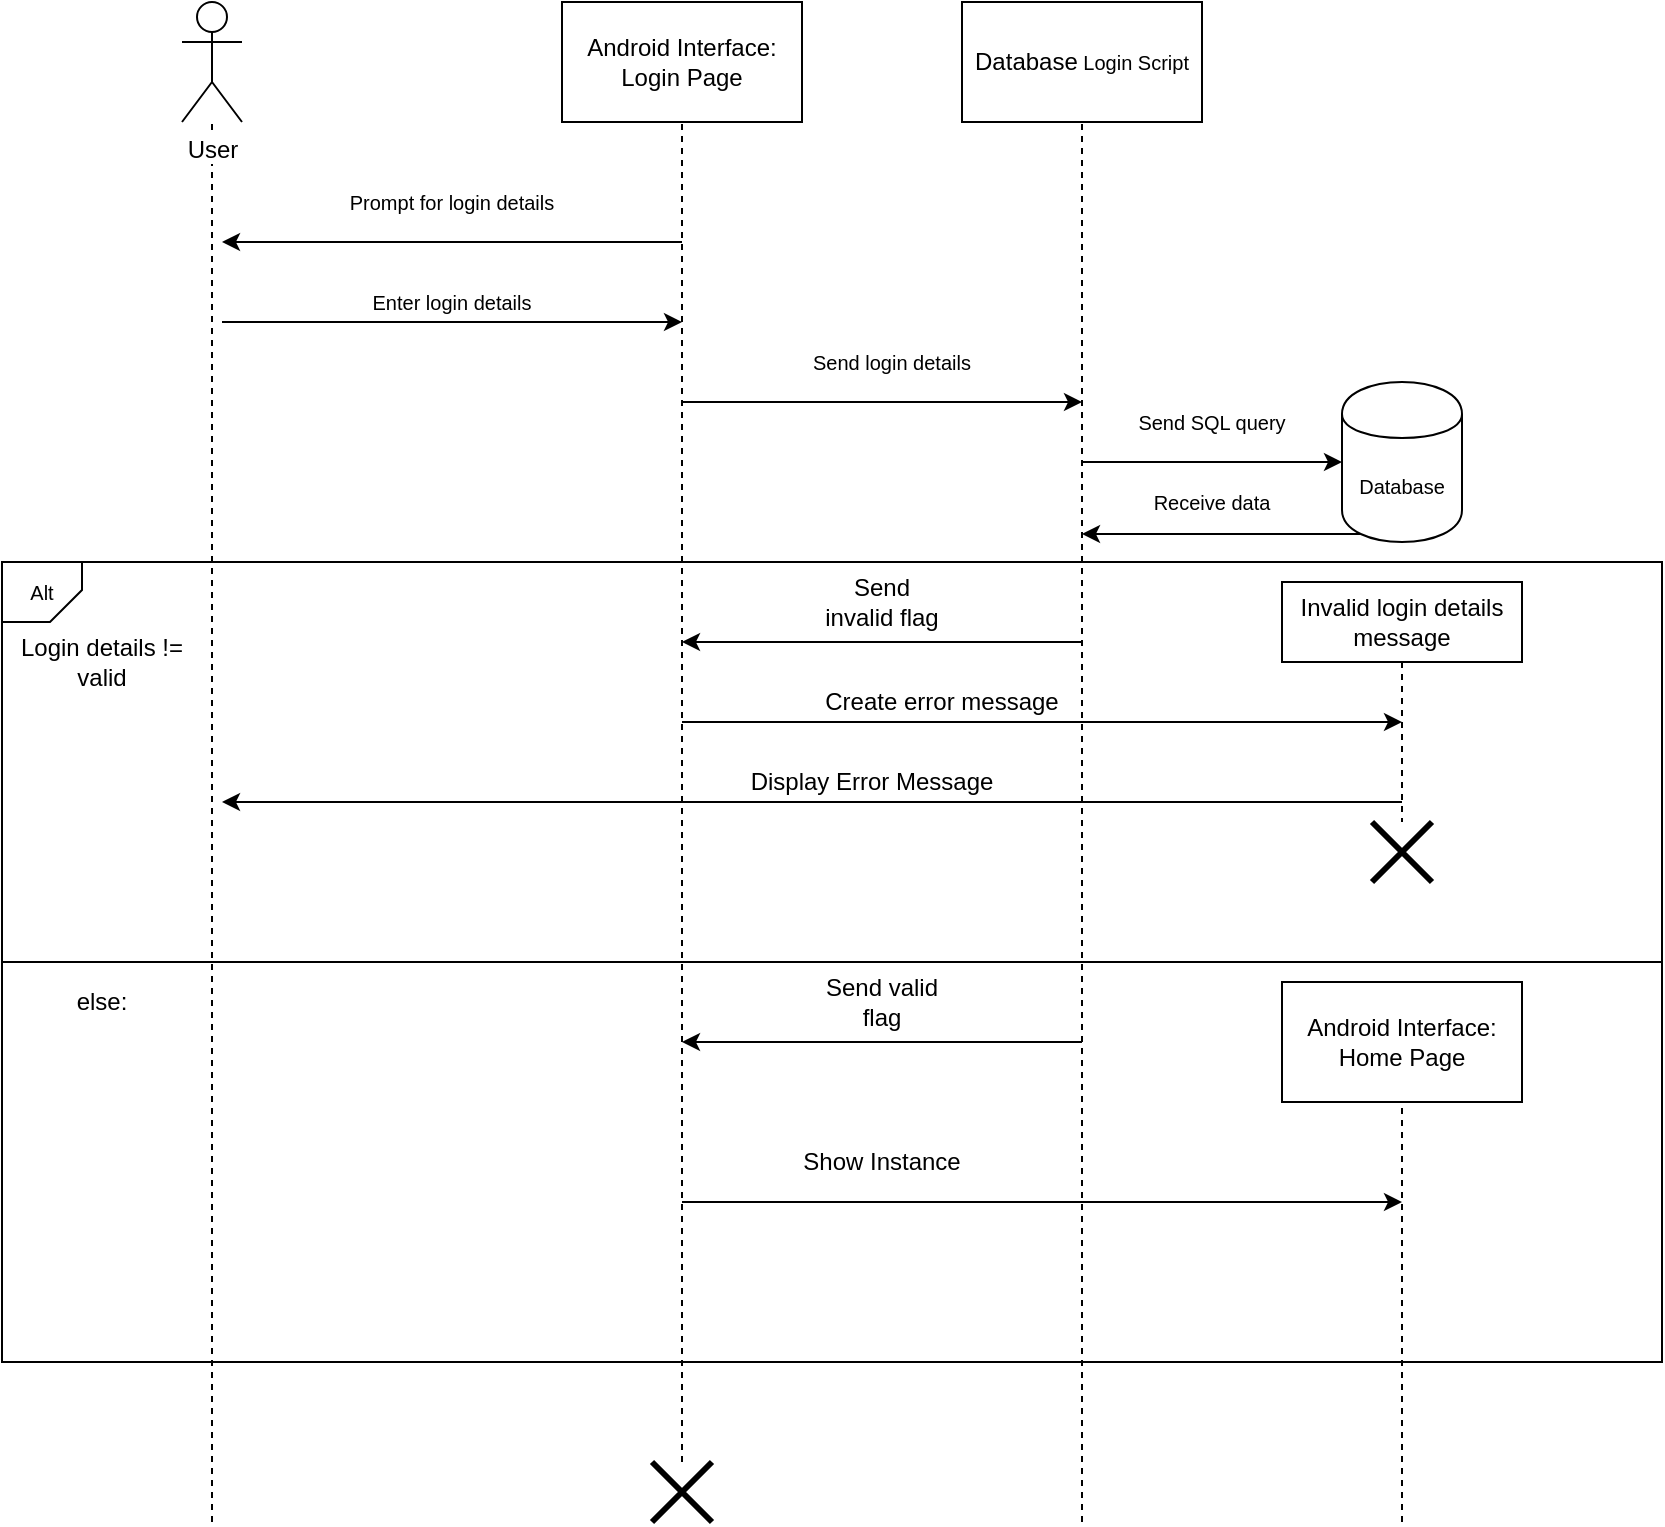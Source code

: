 <mxfile version="12.8.1" type="github">
  <diagram id="YSh1heYKzQacI_6ZJAC-" name="Page-1">
    <mxGraphModel dx="868" dy="401" grid="1" gridSize="10" guides="1" tooltips="1" connect="1" arrows="1" fold="1" page="1" pageScale="1" pageWidth="850" pageHeight="1100" math="0" shadow="0">
      <root>
        <mxCell id="0" />
        <mxCell id="1" parent="0" />
        <mxCell id="X4jbptdrUWzoU8l15u-W-9" value="" style="rounded=0;whiteSpace=wrap;html=1;fontSize=10;fillColor=none;" parent="1" vertex="1">
          <mxGeometry x="120" y="320" width="830" height="200" as="geometry" />
        </mxCell>
        <mxCell id="2DZRzgS70ga420fP89x--16" value="" style="rounded=0;whiteSpace=wrap;html=1;fontSize=10;fillColor=none;" parent="1" vertex="1">
          <mxGeometry x="120" y="520" width="830" height="200" as="geometry" />
        </mxCell>
        <mxCell id="2DZRzgS70ga420fP89x--14" value="" style="shape=umlDestroy;whiteSpace=wrap;html=1;strokeWidth=3;" parent="1" vertex="1">
          <mxGeometry x="805" y="450" width="30" height="30" as="geometry" />
        </mxCell>
        <mxCell id="8XqaZYNWMAJ6sbe72bXs-9" value="" style="endArrow=none;dashed=1;html=1;" parent="1" target="8XqaZYNWMAJ6sbe72bXs-1" edge="1">
          <mxGeometry width="50" height="50" relative="1" as="geometry">
            <mxPoint x="225" y="800" as="sourcePoint" />
            <mxPoint x="210" y="150" as="targetPoint" />
          </mxGeometry>
        </mxCell>
        <mxCell id="8XqaZYNWMAJ6sbe72bXs-1" value="&lt;div&gt;&lt;span style=&quot;background-color: rgb(255 , 255 , 255)&quot;&gt;User&lt;/span&gt;&lt;/div&gt;" style="shape=umlActor;verticalLabelPosition=bottom;labelBackgroundColor=#ffffff;verticalAlign=top;html=1;outlineConnect=0;" parent="1" vertex="1">
          <mxGeometry x="210" y="40" width="30" height="60" as="geometry" />
        </mxCell>
        <mxCell id="8XqaZYNWMAJ6sbe72bXs-8" value="Android Interface: Login Page" style="rounded=0;whiteSpace=wrap;html=1;" parent="1" vertex="1">
          <mxGeometry x="400" y="40" width="120" height="60" as="geometry" />
        </mxCell>
        <mxCell id="X4jbptdrUWzoU8l15u-W-1" value="" style="endArrow=none;dashed=1;html=1;entryX=0.5;entryY=1;entryDx=0;entryDy=0;" parent="1" source="2DZRzgS70ga420fP89x--24" target="8XqaZYNWMAJ6sbe72bXs-8" edge="1">
          <mxGeometry width="50" height="50" relative="1" as="geometry">
            <mxPoint x="460" y="800" as="sourcePoint" />
            <mxPoint x="450" y="270" as="targetPoint" />
          </mxGeometry>
        </mxCell>
        <mxCell id="X4jbptdrUWzoU8l15u-W-2" value="" style="endArrow=classic;html=1;" parent="1" edge="1">
          <mxGeometry width="50" height="50" relative="1" as="geometry">
            <mxPoint x="460" y="160" as="sourcePoint" />
            <mxPoint x="230" y="160" as="targetPoint" />
          </mxGeometry>
        </mxCell>
        <mxCell id="X4jbptdrUWzoU8l15u-W-3" value="Prompt for login details" style="text;html=1;strokeColor=none;fillColor=none;align=center;verticalAlign=middle;whiteSpace=wrap;rounded=0;fontSize=10;" parent="1" vertex="1">
          <mxGeometry x="290" y="130" width="110" height="20" as="geometry" />
        </mxCell>
        <mxCell id="X4jbptdrUWzoU8l15u-W-4" value="" style="endArrow=classic;html=1;fontSize=10;" parent="1" edge="1">
          <mxGeometry width="50" height="50" relative="1" as="geometry">
            <mxPoint x="230" y="200" as="sourcePoint" />
            <mxPoint x="460" y="200" as="targetPoint" />
          </mxGeometry>
        </mxCell>
        <mxCell id="X4jbptdrUWzoU8l15u-W-6" value="Enter login details" style="text;html=1;strokeColor=none;fillColor=none;align=center;verticalAlign=middle;whiteSpace=wrap;rounded=0;fontSize=10;" parent="1" vertex="1">
          <mxGeometry x="290" y="180" width="110" height="20" as="geometry" />
        </mxCell>
        <mxCell id="X4jbptdrUWzoU8l15u-W-7" value="&lt;font style=&quot;font-size: 12px&quot;&gt;Database&lt;/font&gt; Login Script" style="rounded=0;whiteSpace=wrap;html=1;fontSize=10;" parent="1" vertex="1">
          <mxGeometry x="600" y="40" width="120" height="60" as="geometry" />
        </mxCell>
        <mxCell id="X4jbptdrUWzoU8l15u-W-8" value="" style="endArrow=none;dashed=1;html=1;fontSize=10;entryX=0.5;entryY=1;entryDx=0;entryDy=0;" parent="1" target="X4jbptdrUWzoU8l15u-W-7" edge="1">
          <mxGeometry width="50" height="50" relative="1" as="geometry">
            <mxPoint x="660" y="800" as="sourcePoint" />
            <mxPoint x="450" y="270" as="targetPoint" />
          </mxGeometry>
        </mxCell>
        <mxCell id="X4jbptdrUWzoU8l15u-W-10" value="" style="endArrow=classic;html=1;fontSize=10;" parent="1" edge="1">
          <mxGeometry width="50" height="50" relative="1" as="geometry">
            <mxPoint x="460" y="240" as="sourcePoint" />
            <mxPoint x="660" y="240" as="targetPoint" />
          </mxGeometry>
        </mxCell>
        <mxCell id="X4jbptdrUWzoU8l15u-W-11" value="Send login details" style="text;html=1;strokeColor=none;fillColor=none;align=center;verticalAlign=middle;whiteSpace=wrap;rounded=0;fontSize=10;" parent="1" vertex="1">
          <mxGeometry x="510" y="210" width="110" height="20" as="geometry" />
        </mxCell>
        <mxCell id="X4jbptdrUWzoU8l15u-W-12" value="Database" style="shape=cylinder;whiteSpace=wrap;html=1;boundedLbl=1;backgroundOutline=1;fillColor=none;fontSize=10;" parent="1" vertex="1">
          <mxGeometry x="790" y="230" width="60" height="80" as="geometry" />
        </mxCell>
        <mxCell id="X4jbptdrUWzoU8l15u-W-13" value="" style="endArrow=classic;html=1;fontSize=10;" parent="1" edge="1">
          <mxGeometry width="50" height="50" relative="1" as="geometry">
            <mxPoint x="660" y="270" as="sourcePoint" />
            <mxPoint x="790" y="270" as="targetPoint" />
          </mxGeometry>
        </mxCell>
        <mxCell id="X4jbptdrUWzoU8l15u-W-14" value="Send SQL query" style="text;html=1;strokeColor=none;fillColor=none;align=center;verticalAlign=middle;whiteSpace=wrap;rounded=0;fontSize=10;" parent="1" vertex="1">
          <mxGeometry x="670" y="240" width="110" height="20" as="geometry" />
        </mxCell>
        <mxCell id="X4jbptdrUWzoU8l15u-W-17" value="Alt" style="shape=card;whiteSpace=wrap;html=1;fillColor=none;fontSize=10;rotation=0;direction=west;size=16;" parent="1" vertex="1">
          <mxGeometry x="120" y="320" width="40" height="30" as="geometry" />
        </mxCell>
        <mxCell id="2DZRzgS70ga420fP89x--3" value="" style="endArrow=classic;html=1;exitX=0.15;exitY=0.95;exitDx=0;exitDy=0;exitPerimeter=0;" parent="1" source="X4jbptdrUWzoU8l15u-W-12" edge="1">
          <mxGeometry width="50" height="50" relative="1" as="geometry">
            <mxPoint x="510" y="350" as="sourcePoint" />
            <mxPoint x="660" y="306" as="targetPoint" />
          </mxGeometry>
        </mxCell>
        <mxCell id="2DZRzgS70ga420fP89x--4" value="Receive data" style="text;html=1;strokeColor=none;fillColor=none;align=center;verticalAlign=middle;whiteSpace=wrap;rounded=0;fontSize=10;" parent="1" vertex="1">
          <mxGeometry x="670" y="280" width="110" height="20" as="geometry" />
        </mxCell>
        <mxCell id="2DZRzgS70ga420fP89x--5" value="Login details != valid" style="text;html=1;strokeColor=none;fillColor=none;align=center;verticalAlign=middle;whiteSpace=wrap;rounded=0;" parent="1" vertex="1">
          <mxGeometry x="120" y="360" width="100" height="20" as="geometry" />
        </mxCell>
        <mxCell id="2DZRzgS70ga420fP89x--6" value="" style="endArrow=classic;html=1;" parent="1" edge="1">
          <mxGeometry width="50" height="50" relative="1" as="geometry">
            <mxPoint x="660" y="360" as="sourcePoint" />
            <mxPoint x="460" y="360" as="targetPoint" />
          </mxGeometry>
        </mxCell>
        <mxCell id="2DZRzgS70ga420fP89x--7" value="Send invalid flag" style="text;html=1;strokeColor=none;fillColor=none;align=center;verticalAlign=middle;whiteSpace=wrap;rounded=0;" parent="1" vertex="1">
          <mxGeometry x="530" y="330" width="60" height="20" as="geometry" />
        </mxCell>
        <mxCell id="2DZRzgS70ga420fP89x--8" value="Invalid login details message" style="rounded=0;whiteSpace=wrap;html=1;" parent="1" vertex="1">
          <mxGeometry x="760" y="330" width="120" height="40" as="geometry" />
        </mxCell>
        <mxCell id="2DZRzgS70ga420fP89x--9" value="" style="endArrow=classic;html=1;" parent="1" edge="1">
          <mxGeometry width="50" height="50" relative="1" as="geometry">
            <mxPoint x="460" y="400" as="sourcePoint" />
            <mxPoint x="820" y="400" as="targetPoint" />
          </mxGeometry>
        </mxCell>
        <mxCell id="2DZRzgS70ga420fP89x--11" value="Create error message" style="text;html=1;strokeColor=none;fillColor=none;align=center;verticalAlign=middle;whiteSpace=wrap;rounded=0;" parent="1" vertex="1">
          <mxGeometry x="530" y="380" width="120" height="20" as="geometry" />
        </mxCell>
        <mxCell id="2DZRzgS70ga420fP89x--12" value="" style="endArrow=classic;html=1;" parent="1" edge="1">
          <mxGeometry width="50" height="50" relative="1" as="geometry">
            <mxPoint x="820" y="440" as="sourcePoint" />
            <mxPoint x="230" y="440" as="targetPoint" />
          </mxGeometry>
        </mxCell>
        <mxCell id="2DZRzgS70ga420fP89x--13" value="Display Error Message" style="text;html=1;strokeColor=none;fillColor=none;align=center;verticalAlign=middle;whiteSpace=wrap;rounded=0;" parent="1" vertex="1">
          <mxGeometry x="490" y="420" width="130" height="20" as="geometry" />
        </mxCell>
        <mxCell id="2DZRzgS70ga420fP89x--15" value="" style="endArrow=none;dashed=1;html=1;exitX=0.5;exitY=1;exitDx=0;exitDy=0;" parent="1" source="2DZRzgS70ga420fP89x--8" target="2DZRzgS70ga420fP89x--14" edge="1">
          <mxGeometry width="50" height="50" relative="1" as="geometry">
            <mxPoint x="820" y="360" as="sourcePoint" />
            <mxPoint x="820" y="490" as="targetPoint" />
          </mxGeometry>
        </mxCell>
        <mxCell id="2DZRzgS70ga420fP89x--17" value="else:" style="text;html=1;strokeColor=none;fillColor=none;align=center;verticalAlign=middle;whiteSpace=wrap;rounded=0;" parent="1" vertex="1">
          <mxGeometry x="120" y="530" width="100" height="20" as="geometry" />
        </mxCell>
        <mxCell id="2DZRzgS70ga420fP89x--18" value="" style="endArrow=classic;html=1;" parent="1" edge="1">
          <mxGeometry width="50" height="50" relative="1" as="geometry">
            <mxPoint x="660" y="560" as="sourcePoint" />
            <mxPoint x="460" y="560" as="targetPoint" />
          </mxGeometry>
        </mxCell>
        <mxCell id="2DZRzgS70ga420fP89x--19" value="Send valid flag" style="text;html=1;strokeColor=none;fillColor=none;align=center;verticalAlign=middle;whiteSpace=wrap;rounded=0;" parent="1" vertex="1">
          <mxGeometry x="530" y="530" width="60" height="20" as="geometry" />
        </mxCell>
        <mxCell id="2DZRzgS70ga420fP89x--22" value="Android Interface: Home Page" style="rounded=0;whiteSpace=wrap;html=1;" parent="1" vertex="1">
          <mxGeometry x="760" y="530" width="120" height="60" as="geometry" />
        </mxCell>
        <mxCell id="2DZRzgS70ga420fP89x--23" value="" style="endArrow=none;dashed=1;html=1;entryX=0.5;entryY=1;entryDx=0;entryDy=0;" parent="1" target="2DZRzgS70ga420fP89x--22" edge="1">
          <mxGeometry width="50" height="50" relative="1" as="geometry">
            <mxPoint x="820" y="800" as="sourcePoint" />
            <mxPoint x="560" y="640" as="targetPoint" />
          </mxGeometry>
        </mxCell>
        <mxCell id="2DZRzgS70ga420fP89x--24" value="" style="shape=umlDestroy;whiteSpace=wrap;html=1;strokeWidth=3;" parent="1" vertex="1">
          <mxGeometry x="445" y="770" width="30" height="30" as="geometry" />
        </mxCell>
        <mxCell id="2DZRzgS70ga420fP89x--25" value="" style="endArrow=none;dashed=1;html=1;entryX=0.5;entryY=1;entryDx=0;entryDy=0;" parent="1" target="2DZRzgS70ga420fP89x--24" edge="1">
          <mxGeometry width="50" height="50" relative="1" as="geometry">
            <mxPoint x="460" y="800" as="sourcePoint" />
            <mxPoint x="460" y="100" as="targetPoint" />
          </mxGeometry>
        </mxCell>
        <mxCell id="2DZRzgS70ga420fP89x--26" value="" style="endArrow=classic;html=1;" parent="1" edge="1">
          <mxGeometry width="50" height="50" relative="1" as="geometry">
            <mxPoint x="460" y="640" as="sourcePoint" />
            <mxPoint x="820" y="640" as="targetPoint" />
          </mxGeometry>
        </mxCell>
        <mxCell id="2DZRzgS70ga420fP89x--27" value="Show Instance" style="text;html=1;strokeColor=none;fillColor=none;align=center;verticalAlign=middle;whiteSpace=wrap;rounded=0;" parent="1" vertex="1">
          <mxGeometry x="515" y="610" width="90" height="20" as="geometry" />
        </mxCell>
      </root>
    </mxGraphModel>
  </diagram>
</mxfile>
